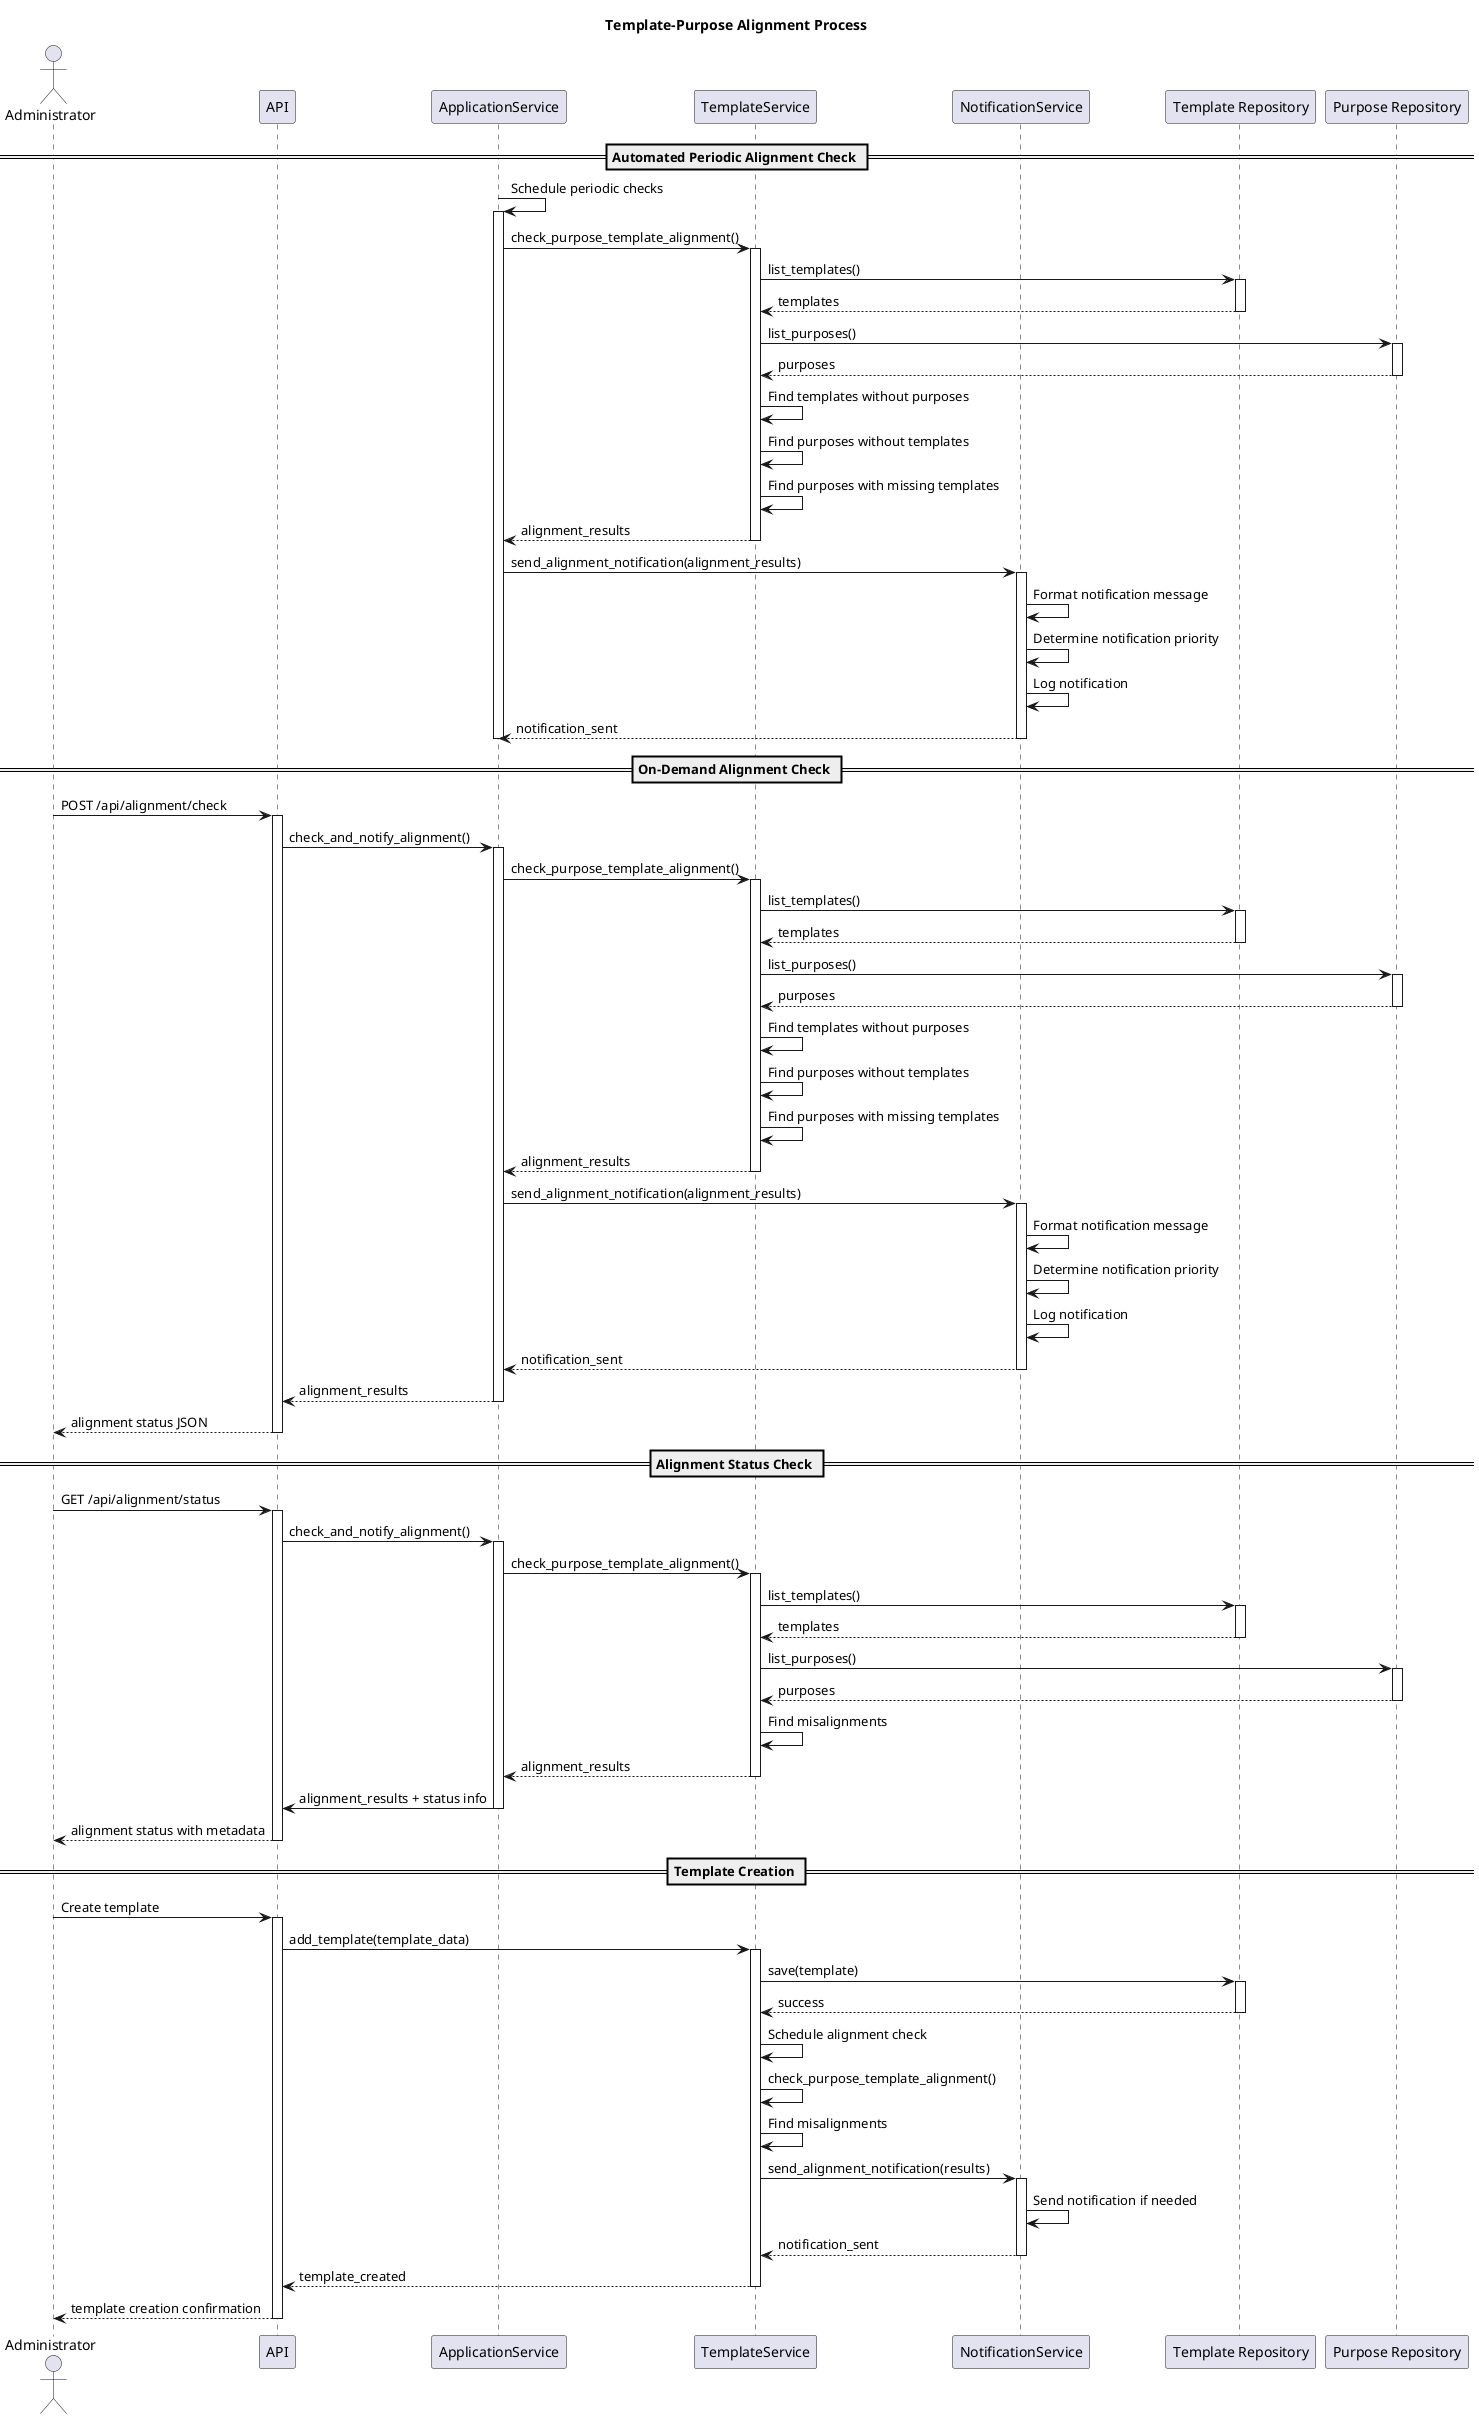 @startuml Template Purpose Alignment Flow

title Template-Purpose Alignment Process

actor "Administrator" as Admin
participant "API" as API
participant "ApplicationService" as AppService
participant "TemplateService" as TemplateService
participant "NotificationService" as NotifService
participant "Template Repository" as TemplateRepo
participant "Purpose Repository" as PurposeRepo

== Automated Periodic Alignment Check ==

AppService -> AppService: Schedule periodic checks
activate AppService
AppService -> TemplateService: check_purpose_template_alignment()
activate TemplateService

TemplateService -> TemplateRepo: list_templates()
activate TemplateRepo
TemplateRepo --> TemplateService: templates
deactivate TemplateRepo

TemplateService -> PurposeRepo: list_purposes()
activate PurposeRepo
PurposeRepo --> TemplateService: purposes
deactivate PurposeRepo

TemplateService -> TemplateService: Find templates without purposes
TemplateService -> TemplateService: Find purposes without templates
TemplateService -> TemplateService: Find purposes with missing templates
TemplateService --> AppService: alignment_results
deactivate TemplateService

AppService -> NotifService: send_alignment_notification(alignment_results)
activate NotifService
NotifService -> NotifService: Format notification message
NotifService -> NotifService: Determine notification priority
NotifService -> NotifService: Log notification
NotifService --> AppService: notification_sent
deactivate NotifService
deactivate AppService

== On-Demand Alignment Check ==

Admin -> API: POST /api/alignment/check
activate API
API -> AppService: check_and_notify_alignment()
activate AppService

AppService -> TemplateService: check_purpose_template_alignment()
activate TemplateService

TemplateService -> TemplateRepo: list_templates()
activate TemplateRepo
TemplateRepo --> TemplateService: templates
deactivate TemplateRepo

TemplateService -> PurposeRepo: list_purposes()
activate PurposeRepo
PurposeRepo --> TemplateService: purposes
deactivate PurposeRepo

TemplateService -> TemplateService: Find templates without purposes
TemplateService -> TemplateService: Find purposes without templates
TemplateService -> TemplateService: Find purposes with missing templates
TemplateService --> AppService: alignment_results
deactivate TemplateService

AppService -> NotifService: send_alignment_notification(alignment_results)
activate NotifService
NotifService -> NotifService: Format notification message
NotifService -> NotifService: Determine notification priority
NotifService -> NotifService: Log notification
NotifService --> AppService: notification_sent
deactivate NotifService

AppService --> API: alignment_results
deactivate AppService
API --> Admin: alignment status JSON
deactivate API

== Alignment Status Check ==

Admin -> API: GET /api/alignment/status
activate API
API -> AppService: check_and_notify_alignment()
activate AppService

AppService -> TemplateService: check_purpose_template_alignment()
activate TemplateService

TemplateService -> TemplateRepo: list_templates()
activate TemplateRepo
TemplateRepo --> TemplateService: templates
deactivate TemplateRepo

TemplateService -> PurposeRepo: list_purposes()
activate PurposeRepo
PurposeRepo --> TemplateService: purposes
deactivate PurposeRepo

TemplateService -> TemplateService: Find misalignments
TemplateService --> AppService: alignment_results
deactivate TemplateService

AppService -> API: alignment_results + status info
deactivate AppService
API --> Admin: alignment status with metadata
deactivate API

== Template Creation ==

Admin -> API: Create template
activate API
API -> TemplateService: add_template(template_data)
activate TemplateService
TemplateService -> TemplateRepo: save(template)
activate TemplateRepo
TemplateRepo --> TemplateService: success
deactivate TemplateRepo

TemplateService -> TemplateService: Schedule alignment check
TemplateService -> TemplateService: check_purpose_template_alignment()
TemplateService -> TemplateService: Find misalignments
TemplateService -> NotifService: send_alignment_notification(results)
activate NotifService
NotifService -> NotifService: Send notification if needed
NotifService --> TemplateService: notification_sent
deactivate NotifService

TemplateService --> API: template_created
deactivate TemplateService
API --> Admin: template creation confirmation
deactivate API

@enduml 